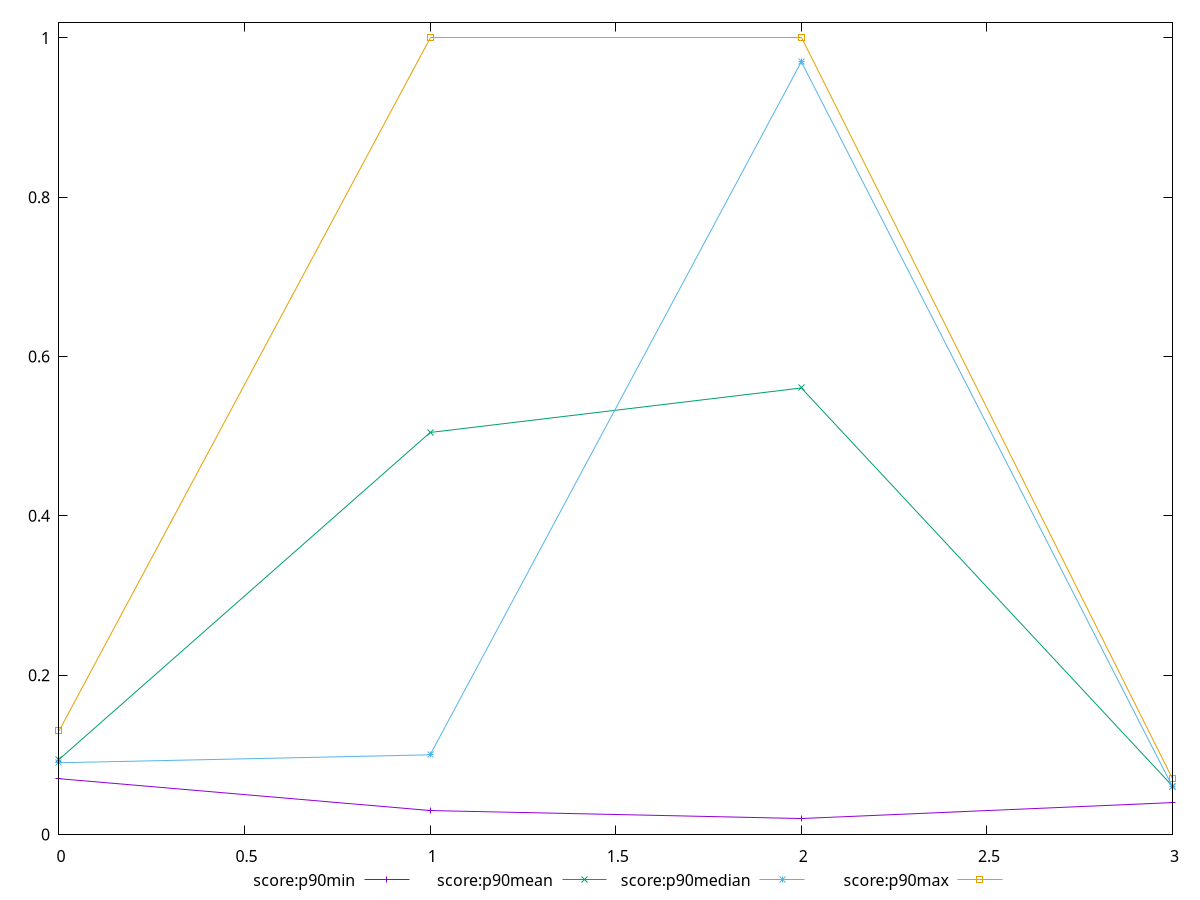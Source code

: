 reset

$scoreP90Min <<EOF
0 0.07
1 0.03
2 0.02
3 0.04
EOF

$scoreP90Mean <<EOF
0 0.09414893617021272
1 0.5046808510638296
2 0.5605319148936172
3 0.0607446808510638
EOF

$scoreP90Median <<EOF
0 0.09
1 0.1
2 0.97
3 0.06
EOF

$scoreP90Max <<EOF
0 0.13
1 1
2 1
3 0.07
EOF

set key outside below
set xrange [0:3]
set yrange [0.00040000000000000105:1.0196]
set trange [0.00040000000000000105:1.0196]
set terminal svg size 640, 560 enhanced background rgb 'white'
set output "reports/report_00028_2021-02-24T12-49-42.674Z/interactive/progression/score.svg"

plot $scoreP90Min title "score:p90min" with linespoints, \
     $scoreP90Mean title "score:p90mean" with linespoints, \
     $scoreP90Median title "score:p90median" with linespoints, \
     $scoreP90Max title "score:p90max" with linespoints

reset
